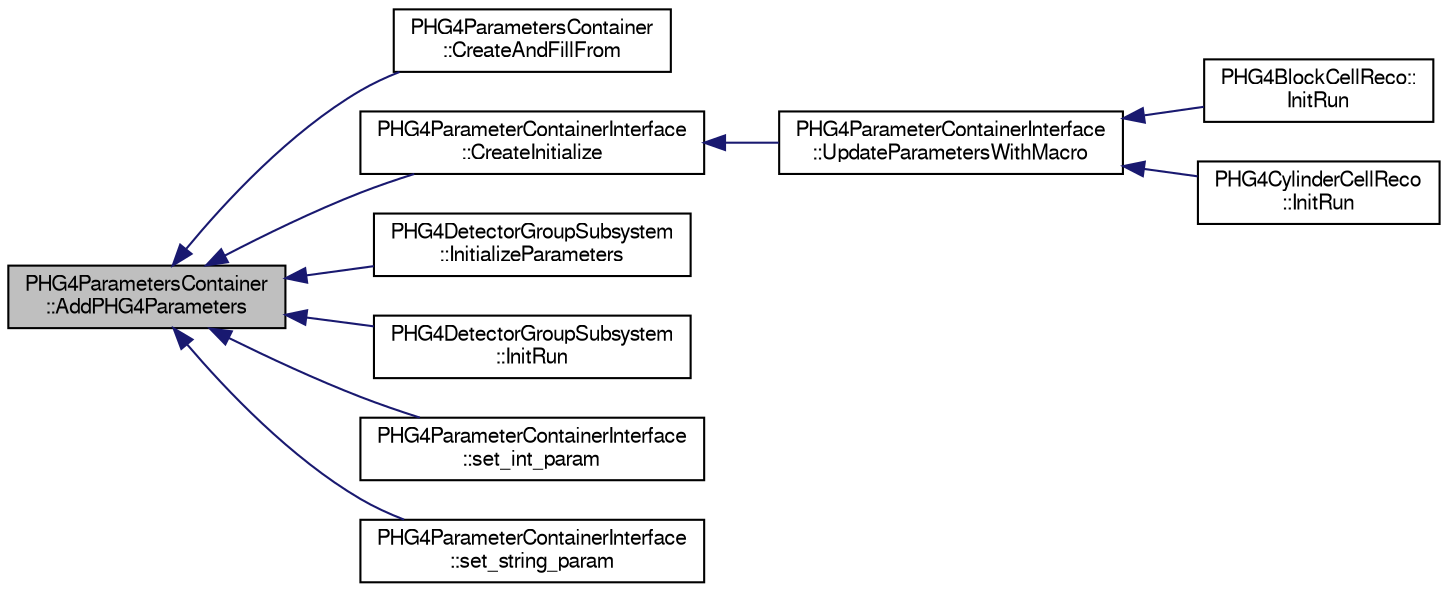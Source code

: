 digraph "PHG4ParametersContainer::AddPHG4Parameters"
{
  bgcolor="transparent";
  edge [fontname="FreeSans",fontsize="10",labelfontname="FreeSans",labelfontsize="10"];
  node [fontname="FreeSans",fontsize="10",shape=record];
  rankdir="LR";
  Node1 [label="PHG4ParametersContainer\l::AddPHG4Parameters",height=0.2,width=0.4,color="black", fillcolor="grey75", style="filled" fontcolor="black"];
  Node1 -> Node2 [dir="back",color="midnightblue",fontsize="10",style="solid",fontname="FreeSans"];
  Node2 [label="PHG4ParametersContainer\l::CreateAndFillFrom",height=0.2,width=0.4,color="black",URL="$d5/d5f/classPHG4ParametersContainer.html#a26b650390d410913dbc1cb9e2a51d338"];
  Node1 -> Node3 [dir="back",color="midnightblue",fontsize="10",style="solid",fontname="FreeSans"];
  Node3 [label="PHG4ParameterContainerInterface\l::CreateInitialize",height=0.2,width=0.4,color="black",URL="$d4/d69/classPHG4ParameterContainerInterface.html#a0553a355ae2d94250f4383fc54c88c18"];
  Node3 -> Node4 [dir="back",color="midnightblue",fontsize="10",style="solid",fontname="FreeSans"];
  Node4 [label="PHG4ParameterContainerInterface\l::UpdateParametersWithMacro",height=0.2,width=0.4,color="black",URL="$d4/d69/classPHG4ParameterContainerInterface.html#a817ccd004d0fea5706ca637113b47478"];
  Node4 -> Node5 [dir="back",color="midnightblue",fontsize="10",style="solid",fontname="FreeSans"];
  Node5 [label="PHG4BlockCellReco::\lInitRun",height=0.2,width=0.4,color="black",URL="$df/d5e/classPHG4BlockCellReco.html#aa62bbe31407e5e4c80f541dbd5c18aa4",tooltip="module initialization "];
  Node4 -> Node6 [dir="back",color="midnightblue",fontsize="10",style="solid",fontname="FreeSans"];
  Node6 [label="PHG4CylinderCellReco\l::InitRun",height=0.2,width=0.4,color="black",URL="$d5/dd0/classPHG4CylinderCellReco.html#ada869396a39d11561fcbb85572446310",tooltip="module initialization "];
  Node1 -> Node7 [dir="back",color="midnightblue",fontsize="10",style="solid",fontname="FreeSans"];
  Node7 [label="PHG4DetectorGroupSubsystem\l::InitializeParameters",height=0.2,width=0.4,color="black",URL="$d7/d7f/classPHG4DetectorGroupSubsystem.html#a98770d45ac9f2b315edd6eaae1236c50"];
  Node1 -> Node8 [dir="back",color="midnightblue",fontsize="10",style="solid",fontname="FreeSans"];
  Node8 [label="PHG4DetectorGroupSubsystem\l::InitRun",height=0.2,width=0.4,color="black",URL="$d7/d7f/classPHG4DetectorGroupSubsystem.html#a9c1bbc352e506b9b598fcd4d34ea279e"];
  Node1 -> Node9 [dir="back",color="midnightblue",fontsize="10",style="solid",fontname="FreeSans"];
  Node9 [label="PHG4ParameterContainerInterface\l::set_int_param",height=0.2,width=0.4,color="black",URL="$d4/d69/classPHG4ParameterContainerInterface.html#a2df2970d5b1fec8970053efe64b1802e"];
  Node1 -> Node10 [dir="back",color="midnightblue",fontsize="10",style="solid",fontname="FreeSans"];
  Node10 [label="PHG4ParameterContainerInterface\l::set_string_param",height=0.2,width=0.4,color="black",URL="$d4/d69/classPHG4ParameterContainerInterface.html#ae140bb6c7a71cf48afc1b089b7a5e6cd"];
}
